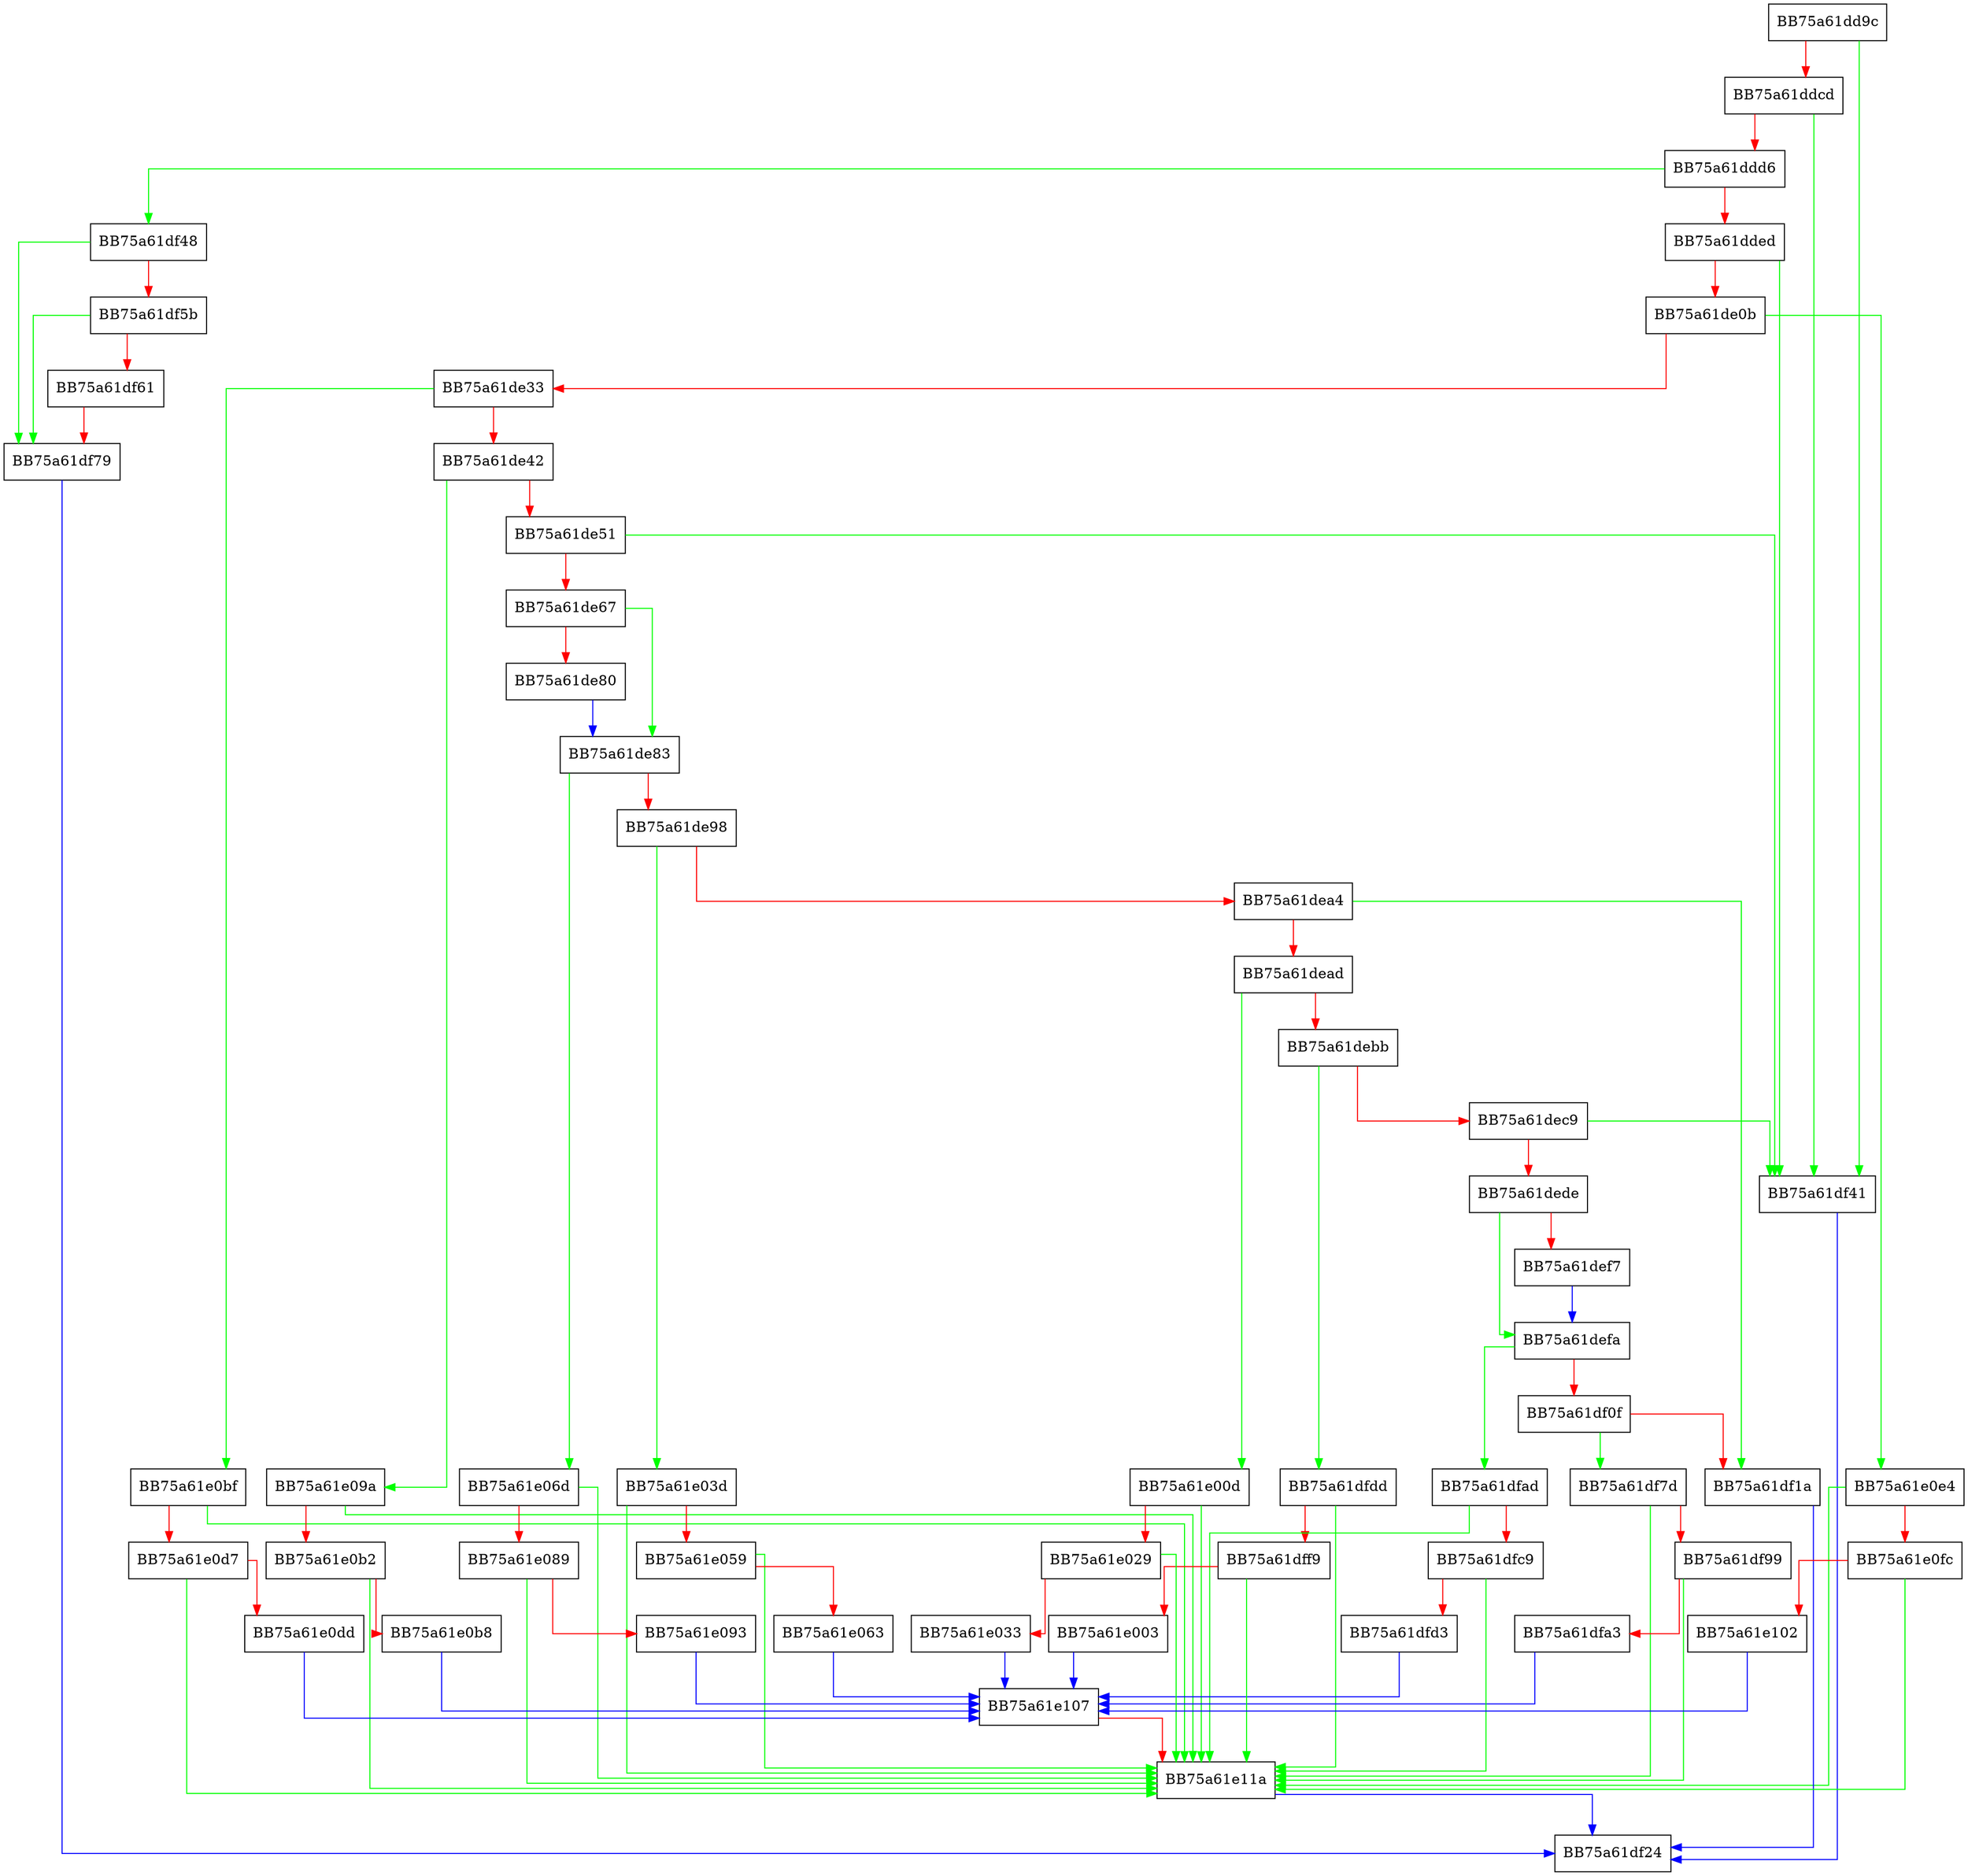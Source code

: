 digraph ToServiceHardeningItem {
  node [shape="box"];
  graph [splines=ortho];
  BB75a61dd9c -> BB75a61df41 [color="green"];
  BB75a61dd9c -> BB75a61ddcd [color="red"];
  BB75a61ddcd -> BB75a61df41 [color="green"];
  BB75a61ddcd -> BB75a61ddd6 [color="red"];
  BB75a61ddd6 -> BB75a61df48 [color="green"];
  BB75a61ddd6 -> BB75a61dded [color="red"];
  BB75a61dded -> BB75a61df41 [color="green"];
  BB75a61dded -> BB75a61de0b [color="red"];
  BB75a61de0b -> BB75a61e0e4 [color="green"];
  BB75a61de0b -> BB75a61de33 [color="red"];
  BB75a61de33 -> BB75a61e0bf [color="green"];
  BB75a61de33 -> BB75a61de42 [color="red"];
  BB75a61de42 -> BB75a61e09a [color="green"];
  BB75a61de42 -> BB75a61de51 [color="red"];
  BB75a61de51 -> BB75a61df41 [color="green"];
  BB75a61de51 -> BB75a61de67 [color="red"];
  BB75a61de67 -> BB75a61de83 [color="green"];
  BB75a61de67 -> BB75a61de80 [color="red"];
  BB75a61de80 -> BB75a61de83 [color="blue"];
  BB75a61de83 -> BB75a61e06d [color="green"];
  BB75a61de83 -> BB75a61de98 [color="red"];
  BB75a61de98 -> BB75a61e03d [color="green"];
  BB75a61de98 -> BB75a61dea4 [color="red"];
  BB75a61dea4 -> BB75a61df1a [color="green"];
  BB75a61dea4 -> BB75a61dead [color="red"];
  BB75a61dead -> BB75a61e00d [color="green"];
  BB75a61dead -> BB75a61debb [color="red"];
  BB75a61debb -> BB75a61dfdd [color="green"];
  BB75a61debb -> BB75a61dec9 [color="red"];
  BB75a61dec9 -> BB75a61df41 [color="green"];
  BB75a61dec9 -> BB75a61dede [color="red"];
  BB75a61dede -> BB75a61defa [color="green"];
  BB75a61dede -> BB75a61def7 [color="red"];
  BB75a61def7 -> BB75a61defa [color="blue"];
  BB75a61defa -> BB75a61dfad [color="green"];
  BB75a61defa -> BB75a61df0f [color="red"];
  BB75a61df0f -> BB75a61df7d [color="green"];
  BB75a61df0f -> BB75a61df1a [color="red"];
  BB75a61df1a -> BB75a61df24 [color="blue"];
  BB75a61df41 -> BB75a61df24 [color="blue"];
  BB75a61df48 -> BB75a61df79 [color="green"];
  BB75a61df48 -> BB75a61df5b [color="red"];
  BB75a61df5b -> BB75a61df79 [color="green"];
  BB75a61df5b -> BB75a61df61 [color="red"];
  BB75a61df61 -> BB75a61df79 [color="red"];
  BB75a61df79 -> BB75a61df24 [color="blue"];
  BB75a61df7d -> BB75a61e11a [color="green"];
  BB75a61df7d -> BB75a61df99 [color="red"];
  BB75a61df99 -> BB75a61e11a [color="green"];
  BB75a61df99 -> BB75a61dfa3 [color="red"];
  BB75a61dfa3 -> BB75a61e107 [color="blue"];
  BB75a61dfad -> BB75a61e11a [color="green"];
  BB75a61dfad -> BB75a61dfc9 [color="red"];
  BB75a61dfc9 -> BB75a61e11a [color="green"];
  BB75a61dfc9 -> BB75a61dfd3 [color="red"];
  BB75a61dfd3 -> BB75a61e107 [color="blue"];
  BB75a61dfdd -> BB75a61e11a [color="green"];
  BB75a61dfdd -> BB75a61dff9 [color="red"];
  BB75a61dff9 -> BB75a61e11a [color="green"];
  BB75a61dff9 -> BB75a61e003 [color="red"];
  BB75a61e003 -> BB75a61e107 [color="blue"];
  BB75a61e00d -> BB75a61e11a [color="green"];
  BB75a61e00d -> BB75a61e029 [color="red"];
  BB75a61e029 -> BB75a61e11a [color="green"];
  BB75a61e029 -> BB75a61e033 [color="red"];
  BB75a61e033 -> BB75a61e107 [color="blue"];
  BB75a61e03d -> BB75a61e11a [color="green"];
  BB75a61e03d -> BB75a61e059 [color="red"];
  BB75a61e059 -> BB75a61e11a [color="green"];
  BB75a61e059 -> BB75a61e063 [color="red"];
  BB75a61e063 -> BB75a61e107 [color="blue"];
  BB75a61e06d -> BB75a61e11a [color="green"];
  BB75a61e06d -> BB75a61e089 [color="red"];
  BB75a61e089 -> BB75a61e11a [color="green"];
  BB75a61e089 -> BB75a61e093 [color="red"];
  BB75a61e093 -> BB75a61e107 [color="blue"];
  BB75a61e09a -> BB75a61e11a [color="green"];
  BB75a61e09a -> BB75a61e0b2 [color="red"];
  BB75a61e0b2 -> BB75a61e11a [color="green"];
  BB75a61e0b2 -> BB75a61e0b8 [color="red"];
  BB75a61e0b8 -> BB75a61e107 [color="blue"];
  BB75a61e0bf -> BB75a61e11a [color="green"];
  BB75a61e0bf -> BB75a61e0d7 [color="red"];
  BB75a61e0d7 -> BB75a61e11a [color="green"];
  BB75a61e0d7 -> BB75a61e0dd [color="red"];
  BB75a61e0dd -> BB75a61e107 [color="blue"];
  BB75a61e0e4 -> BB75a61e11a [color="green"];
  BB75a61e0e4 -> BB75a61e0fc [color="red"];
  BB75a61e0fc -> BB75a61e11a [color="green"];
  BB75a61e0fc -> BB75a61e102 [color="red"];
  BB75a61e102 -> BB75a61e107 [color="blue"];
  BB75a61e107 -> BB75a61e11a [color="red"];
  BB75a61e11a -> BB75a61df24 [color="blue"];
}